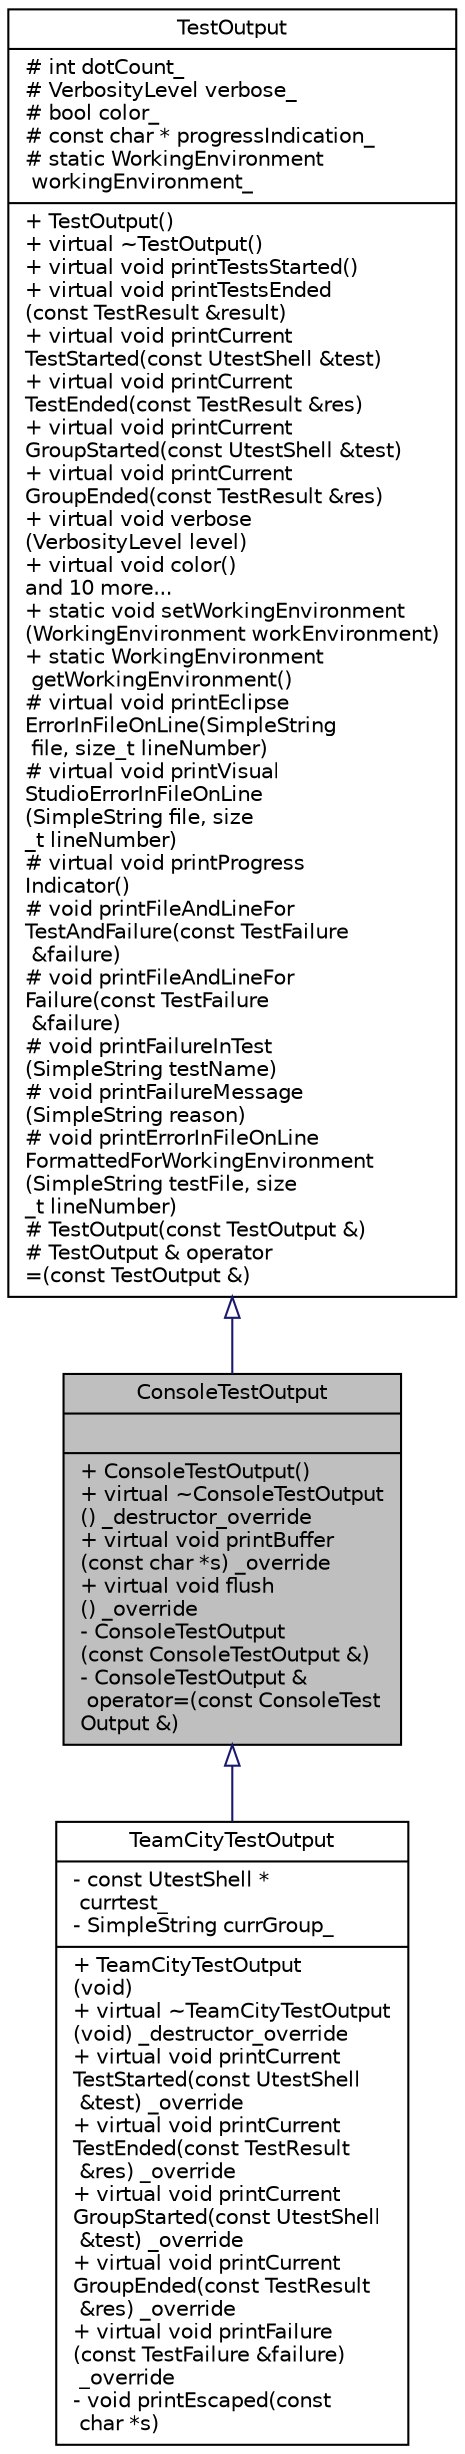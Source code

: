 digraph "ConsoleTestOutput"
{
 // LATEX_PDF_SIZE
  edge [fontname="Helvetica",fontsize="10",labelfontname="Helvetica",labelfontsize="10"];
  node [fontname="Helvetica",fontsize="10",shape=record];
  Node1 [label="{ConsoleTestOutput\n||+  ConsoleTestOutput()\l+ virtual ~ConsoleTestOutput\l() _destructor_override\l+ virtual void printBuffer\l(const char *s) _override\l+ virtual void flush\l() _override\l-  ConsoleTestOutput\l(const ConsoleTestOutput &)\l- ConsoleTestOutput &\l operator=(const ConsoleTest\lOutput &)\l}",height=0.2,width=0.4,color="black", fillcolor="grey75", style="filled", fontcolor="black",tooltip=" "];
  Node2 -> Node1 [dir="back",color="midnightblue",fontsize="10",style="solid",arrowtail="onormal",fontname="Helvetica"];
  Node2 [label="{TestOutput\n|# int dotCount_\l# VerbosityLevel verbose_\l# bool color_\l# const char * progressIndication_\l# static WorkingEnvironment\l workingEnvironment_\l|+  TestOutput()\l+ virtual ~TestOutput()\l+ virtual void printTestsStarted()\l+ virtual void printTestsEnded\l(const TestResult &result)\l+ virtual void printCurrent\lTestStarted(const UtestShell &test)\l+ virtual void printCurrent\lTestEnded(const TestResult &res)\l+ virtual void printCurrent\lGroupStarted(const UtestShell &test)\l+ virtual void printCurrent\lGroupEnded(const TestResult &res)\l+ virtual void verbose\l(VerbosityLevel level)\l+ virtual void color()\land 10 more...\l+ static void setWorkingEnvironment\l(WorkingEnvironment workEnvironment)\l+ static WorkingEnvironment\l getWorkingEnvironment()\l# virtual void printEclipse\lErrorInFileOnLine(SimpleString\l file, size_t lineNumber)\l# virtual void printVisual\lStudioErrorInFileOnLine\l(SimpleString file, size\l_t lineNumber)\l# virtual void printProgress\lIndicator()\l# void printFileAndLineFor\lTestAndFailure(const TestFailure\l &failure)\l# void printFileAndLineFor\lFailure(const TestFailure\l &failure)\l# void printFailureInTest\l(SimpleString testName)\l# void printFailureMessage\l(SimpleString reason)\l# void printErrorInFileOnLine\lFormattedForWorkingEnvironment\l(SimpleString testFile, size\l_t lineNumber)\l#  TestOutput(const TestOutput &)\l# TestOutput & operator\l=(const TestOutput &)\l}",height=0.2,width=0.4,color="black", fillcolor="white", style="filled",URL="$classTestOutput.html",tooltip=" "];
  Node1 -> Node3 [dir="back",color="midnightblue",fontsize="10",style="solid",arrowtail="onormal",fontname="Helvetica"];
  Node3 [label="{TeamCityTestOutput\n|- const UtestShell *\l currtest_\l- SimpleString currGroup_\l|+  TeamCityTestOutput\l(void)\l+ virtual ~TeamCityTestOutput\l(void) _destructor_override\l+ virtual void printCurrent\lTestStarted(const UtestShell\l &test) _override\l+ virtual void printCurrent\lTestEnded(const TestResult\l &res) _override\l+ virtual void printCurrent\lGroupStarted(const UtestShell\l &test) _override\l+ virtual void printCurrent\lGroupEnded(const TestResult\l &res) _override\l+ virtual void printFailure\l(const TestFailure &failure)\l _override\l- void printEscaped(const\l char *s)\l}",height=0.2,width=0.4,color="black", fillcolor="white", style="filled",URL="$classTeamCityTestOutput.html",tooltip=" "];
}
